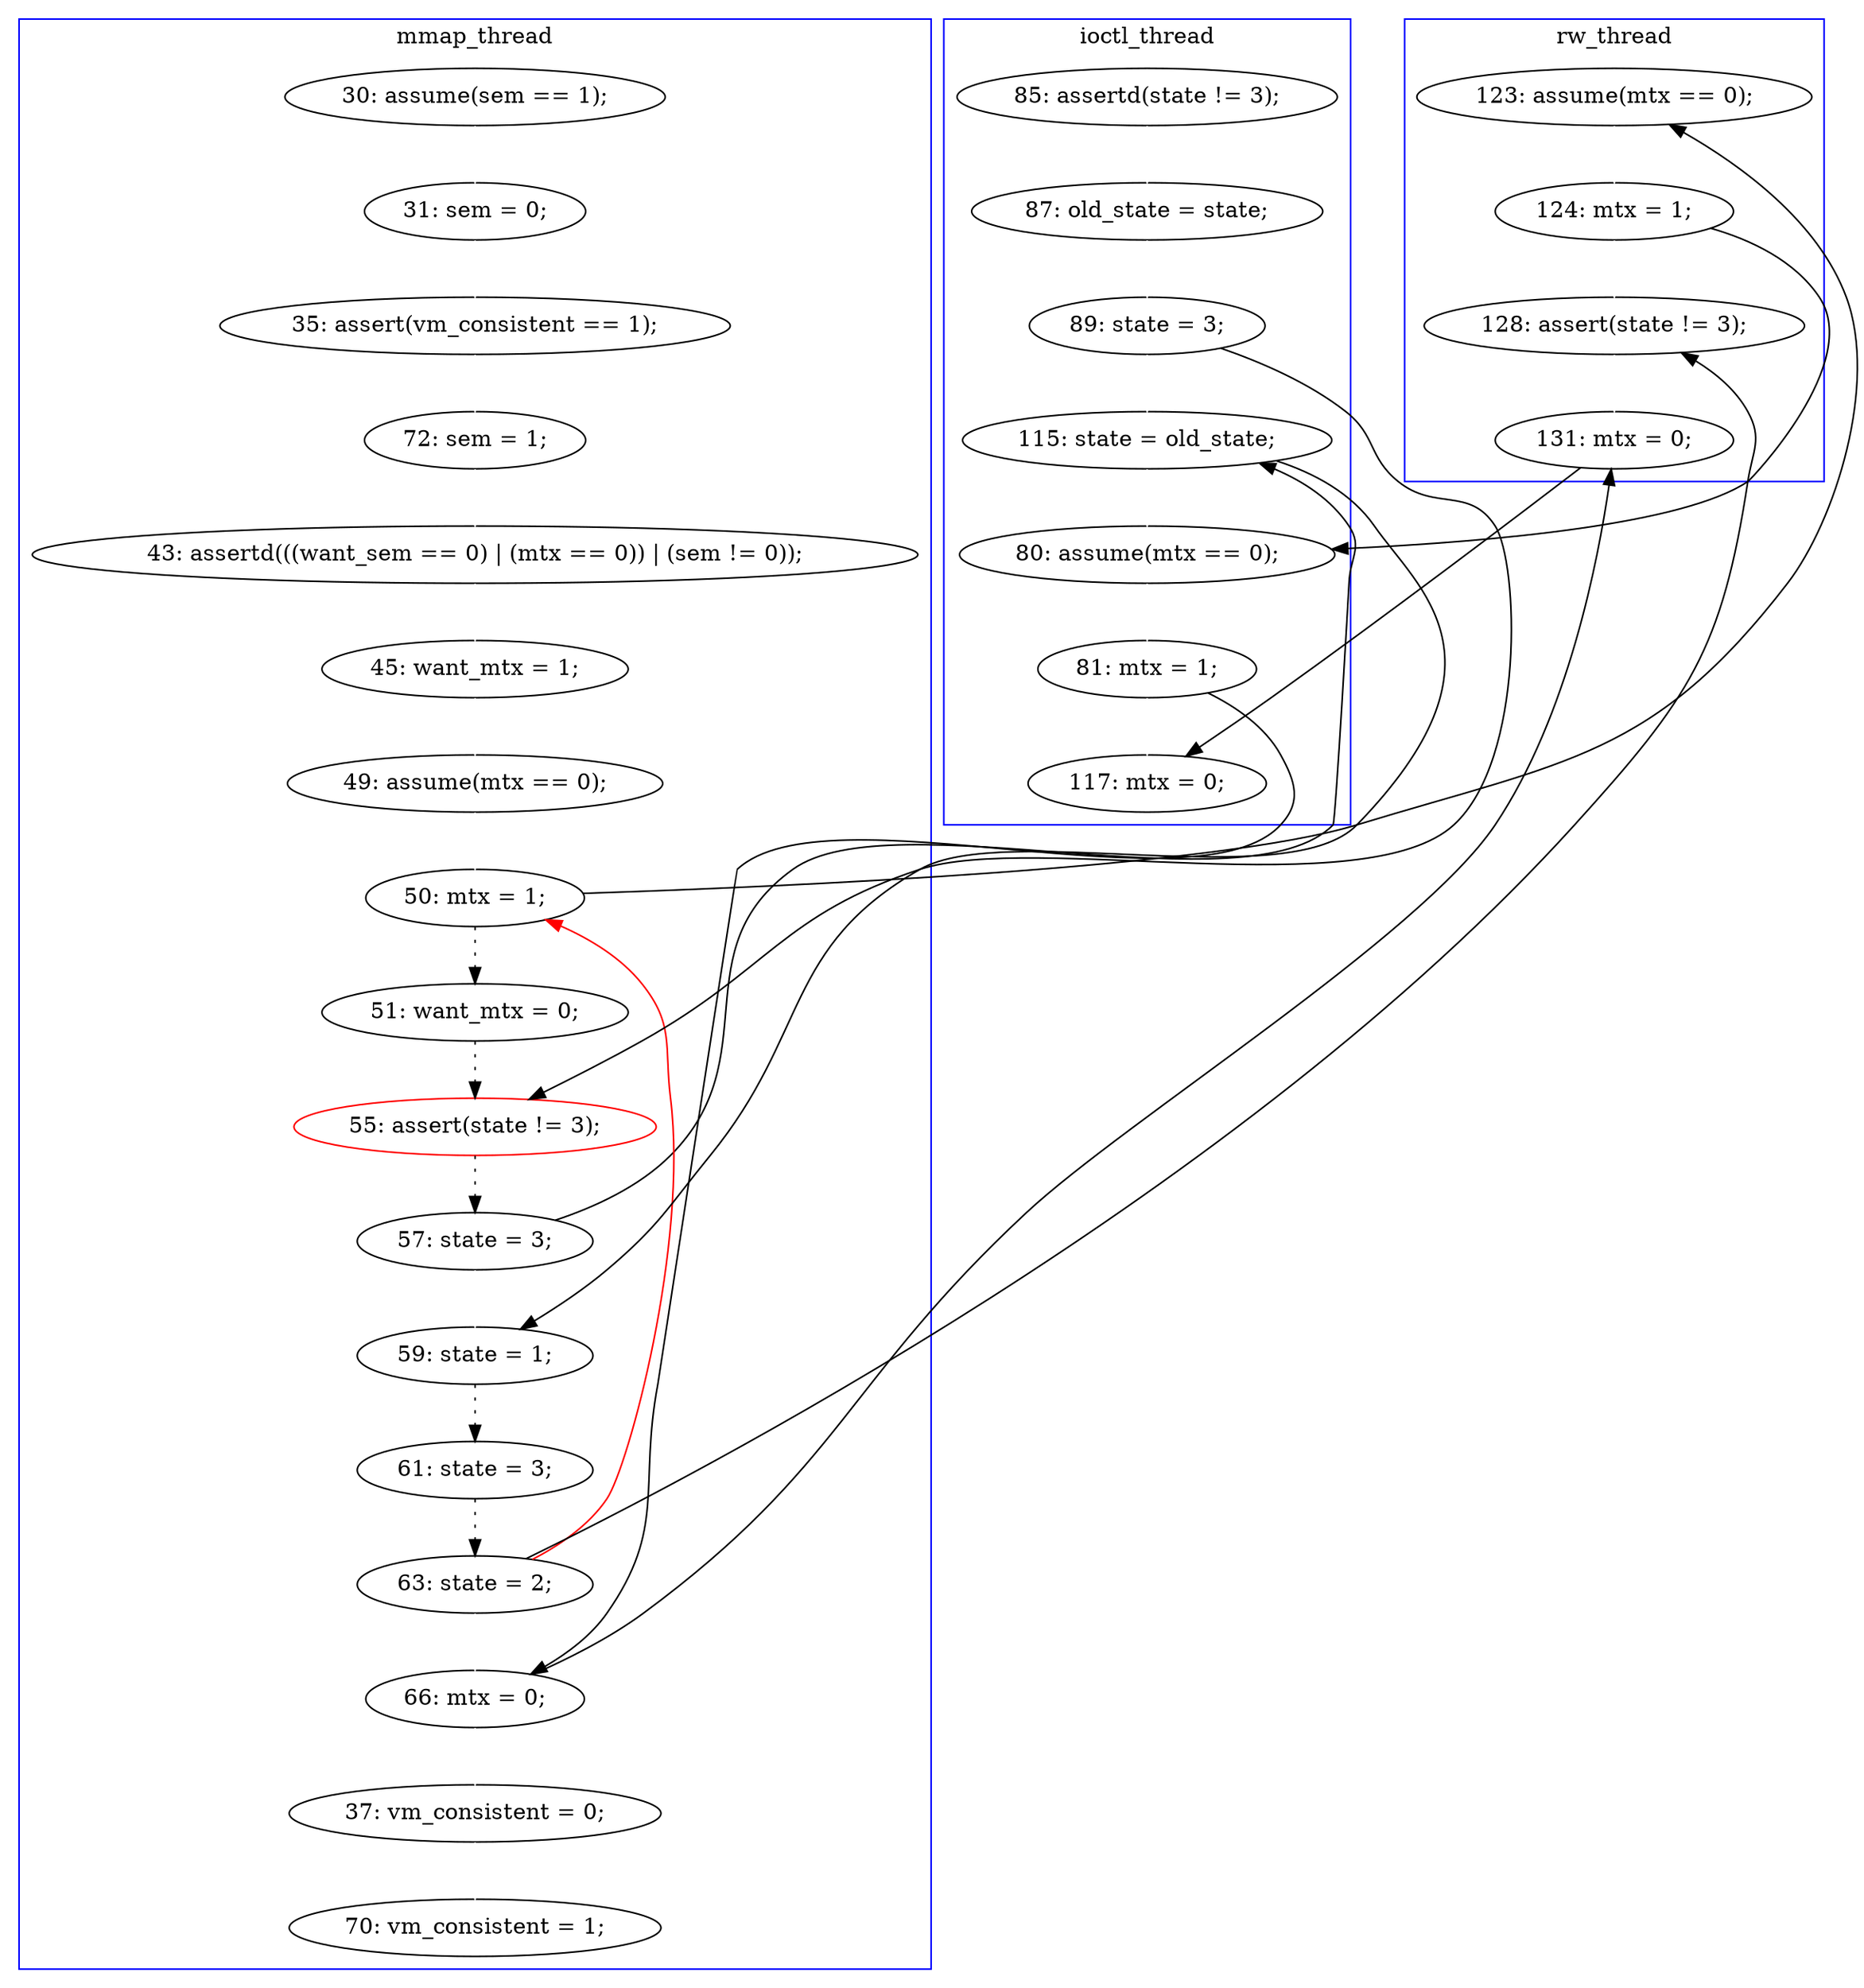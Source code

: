 digraph Counterexample {
	11 -> 12 [color = white, style = solid]
	43 -> 48 [color = black, style = solid, constraint = false]
	25 -> 35 [color = white, style = solid]
	19 -> 20 [color = white, style = solid]
	22 -> 23 [color = black, style = dotted]
	18 -> 19 [color = white, style = solid]
	24 -> 25 [color = black, style = dotted]
	37 -> 40 [color = black, style = solid, constraint = false]
	15 -> 18 [color = white, style = solid]
	38 -> 43 [color = black, style = solid, constraint = false]
	40 -> 43 [color = white, style = solid]
	29 -> 31 [color = black, style = solid, constraint = false]
	22 -> 28 [color = black, style = solid, constraint = false]
	23 -> 24 [color = black, style = dotted]
	35 -> 36 [color = black, style = dotted]
	31 -> 32 [color = white, style = solid]
	17 -> 30 [color = white, style = solid]
	12 -> 15 [color = white, style = solid]
	37 -> 38 [color = white, style = solid]
	38 -> 39 [color = white, style = solid]
	30 -> 31 [color = white, style = solid]
	20 -> 21 [color = white, style = solid]
	32 -> 48 [color = white, style = solid]
	36 -> 37 [color = black, style = dotted]
	16 -> 17 [color = white, style = solid]
	14 -> 16 [color = white, style = solid]
	28 -> 29 [color = white, style = solid]
	21 -> 22 [color = white, style = solid]
	29 -> 40 [color = white, style = solid]
	39 -> 41 [color = white, style = solid]
	37 -> 22 [color = red, style = solid, constraint = false]
	25 -> 30 [color = black, style = solid, constraint = false]
	32 -> 38 [color = black, style = solid, constraint = false]
	17 -> 24 [color = black, style = solid, constraint = false]
	30 -> 35 [color = black, style = solid, constraint = false]
	subgraph cluster2 {
		label = ioctl_thread
		color = blue
		16  [label = "87: old_state = state;"]
		14  [label = "85: assertd(state != 3);"]
		17  [label = "89: state = 3;"]
		32  [label = "81: mtx = 1;"]
		30  [label = "115: state = old_state;"]
		31  [label = "80: assume(mtx == 0);"]
		48  [label = "117: mtx = 0;"]
	}
	subgraph cluster1 {
		label = mmap_thread
		color = blue
		38  [label = "66: mtx = 0;"]
		11  [label = "30: assume(sem == 1);"]
		20  [label = "45: want_mtx = 1;"]
		24  [label = "55: assert(state != 3);", color = red]
		39  [label = "37: vm_consistent = 0;"]
		21  [label = "49: assume(mtx == 0);"]
		36  [label = "61: state = 3;"]
		23  [label = "51: want_mtx = 0;"]
		15  [label = "35: assert(vm_consistent == 1);"]
		41  [label = "70: vm_consistent = 1;"]
		22  [label = "50: mtx = 1;"]
		25  [label = "57: state = 3;"]
		37  [label = "63: state = 2;"]
		35  [label = "59: state = 1;"]
		12  [label = "31: sem = 0;"]
		18  [label = "72: sem = 1;"]
		19  [label = "43: assertd(((want_sem == 0) | (mtx == 0)) | (sem != 0));"]
	}
	subgraph cluster3 {
		label = rw_thread
		color = blue
		29  [label = "124: mtx = 1;"]
		28  [label = "123: assume(mtx == 0);"]
		40  [label = "128: assert(state != 3);"]
		43  [label = "131: mtx = 0;"]
	}
}